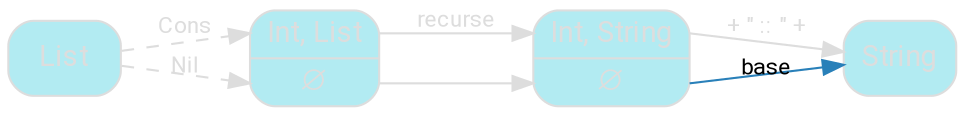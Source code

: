 digraph {
    bgcolor=transparent
    splines=false
    rankdir=LR

    // Default theme: disabled
    node[shape="rectangle" style="rounded,filled" color="#dddddd" fillcolor="#b2ebf2" fontcolor="#dddddd" fontname="Segoe UI,Roboto,Helvetica,Arial,sans-serif"]
    edge [color="#dddddd" fontcolor="#dddddd" fontname="Segoe UI,Roboto,Helvetica,Arial,sans-serif" fontsize=11]

    ListStruct[shape=record label="<cons> Int, List| <nil> ∅"]
    ListStruct2[shape=record label="<cons> Int, String| <nil> ∅"]

    List             -> ListStruct:cons [style=dashed label=Cons]
    List             -> ListStruct:nil [style=dashed label=Nil]
    ListStruct:cons  -> ListStruct2:cons [label=recurse]
    ListStruct:nil   -> ListStruct2:nil
    ListStruct2:cons -> String[label="+ \" :: \" +"]
    ListStruct2:nil  -> String[label=base color="#2980B9" fontcolor="#000000"]
}
